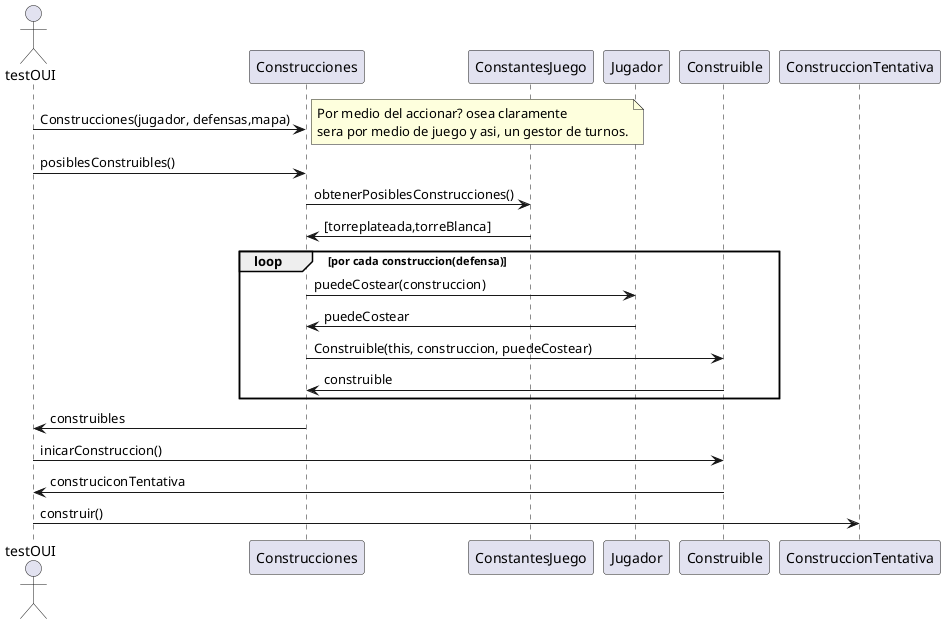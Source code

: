 @startuml


Actor testOUI as user

user -> Construcciones: Construcciones(jugador, defensas,mapa)

note right
Por medio del accionar? osea claramente 
sera por medio de juego y asi, un gestor de turnos.
end note


user -> Construcciones : posiblesConstruibles()

Construcciones->ConstantesJuego: obtenerPosiblesConstrucciones()
ConstantesJuego-> Construcciones: [torreplateada,torreBlanca]
loop por cada construccion(defensa)

Construcciones -> Jugador : puedeCostear(construccion)
Jugador-> Construcciones: puedeCostear
Construcciones -> Construible: Construible(this, construccion, puedeCostear)
Construible->Construcciones : construible
end
Construcciones -> user: construibles



user-> Construible : inicarConstruccion()
Construible-> user: construciconTentativa


user -> ConstruccionTentativa: construir()





@enduml